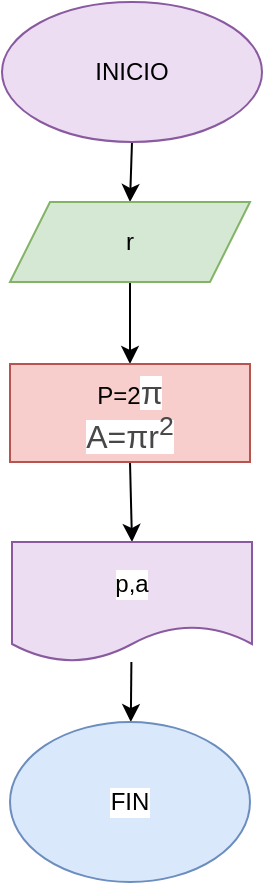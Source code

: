 <mxfile>
    <diagram id="L1-LWII8rqWvMvDVRLT5" name="Página-1">
        <mxGraphModel dx="832" dy="461" grid="1" gridSize="10" guides="1" tooltips="1" connect="1" arrows="1" fold="1" page="1" pageScale="1" pageWidth="827" pageHeight="1169" math="0" shadow="0">
            <root>
                <mxCell id="0"/>
                <mxCell id="1" parent="0"/>
                <mxCell id="7" style="edgeStyle=none;html=1;exitX=0.5;exitY=1;exitDx=0;exitDy=0;entryX=0.5;entryY=0;entryDx=0;entryDy=0;" edge="1" parent="1" source="2" target="6">
                    <mxGeometry relative="1" as="geometry"/>
                </mxCell>
                <mxCell id="2" value="&lt;font color=&quot;#000000&quot;&gt;INICIO&lt;/font&gt;" style="ellipse;whiteSpace=wrap;html=1;fillColor=#ecddf3;strokeColor=#8a5aa0;fillStyle=auto;" vertex="1" parent="1">
                    <mxGeometry x="350" y="40" width="130" height="70" as="geometry"/>
                </mxCell>
                <mxCell id="5" style="edgeStyle=none;html=1;" edge="1" parent="1">
                    <mxGeometry relative="1" as="geometry">
                        <mxPoint x="415" y="150" as="targetPoint"/>
                        <mxPoint x="415" y="160" as="sourcePoint"/>
                    </mxGeometry>
                </mxCell>
                <mxCell id="9" style="edgeStyle=none;html=1;exitX=0.5;exitY=1;exitDx=0;exitDy=0;" edge="1" parent="1" source="6" target="8">
                    <mxGeometry relative="1" as="geometry"/>
                </mxCell>
                <mxCell id="6" value="&lt;font color=&quot;#000000&quot;&gt;r&lt;/font&gt;" style="shape=parallelogram;perimeter=parallelogramPerimeter;whiteSpace=wrap;html=1;fixedSize=1;fillColor=#d5e8d4;strokeColor=#82b366;" vertex="1" parent="1">
                    <mxGeometry x="354" y="140" width="120" height="40" as="geometry"/>
                </mxCell>
                <mxCell id="12" style="edgeStyle=none;html=1;exitX=0.5;exitY=1;exitDx=0;exitDy=0;entryX=0.5;entryY=0;entryDx=0;entryDy=0;fontColor=#000000;" edge="1" parent="1" source="8" target="11">
                    <mxGeometry relative="1" as="geometry"/>
                </mxCell>
                <mxCell id="8" value="&lt;font color=&quot;#000000&quot;&gt;P=2&lt;/font&gt;&lt;span style=&quot;color: rgb(71, 71, 71); font-family: &amp;quot;Google Sans&amp;quot;, Arial, sans-serif; font-size: 16px; text-align: start; background-color: rgb(255, 255, 255);&quot;&gt;π&lt;br&gt;A=&lt;/span&gt;&lt;span style=&quot;color: rgb(71, 71, 71); font-family: &amp;quot;Google Sans&amp;quot;, Arial, sans-serif; font-size: 16px; text-align: start; background-color: rgb(255, 255, 255);&quot;&gt;πr&lt;sup&gt;2&lt;/sup&gt;&lt;/span&gt;&lt;span style=&quot;color: rgb(71, 71, 71); font-family: &amp;quot;Google Sans&amp;quot;, Arial, sans-serif; font-size: 16px; text-align: start; background-color: rgb(255, 255, 255);&quot;&gt;&lt;br&gt;&lt;/span&gt;" style="rounded=0;whiteSpace=wrap;html=1;fillColor=#f8cecc;strokeColor=#b85450;" vertex="1" parent="1">
                    <mxGeometry x="354" y="221" width="120" height="49" as="geometry"/>
                </mxCell>
                <mxCell id="14" style="edgeStyle=none;html=1;fontColor=#000000;" edge="1" parent="1" source="11" target="13">
                    <mxGeometry relative="1" as="geometry"/>
                </mxCell>
                <mxCell id="11" value="p,a" style="shape=document;whiteSpace=wrap;html=1;boundedLbl=1;labelBackgroundColor=#FFFFFF;fillStyle=auto;strokeColor=#8a5aa0;fontColor=#000000;fillColor=#ecddf3;" vertex="1" parent="1">
                    <mxGeometry x="355" y="310" width="120" height="60" as="geometry"/>
                </mxCell>
                <mxCell id="13" value="&lt;font color=&quot;#000000&quot;&gt;FIN&lt;/font&gt;" style="ellipse;whiteSpace=wrap;html=1;labelBackgroundColor=#FFFFFF;fillStyle=auto;strokeColor=#6c8ebf;fillColor=#dae8fc;" vertex="1" parent="1">
                    <mxGeometry x="354" y="400" width="120" height="80" as="geometry"/>
                </mxCell>
            </root>
        </mxGraphModel>
    </diagram>
</mxfile>